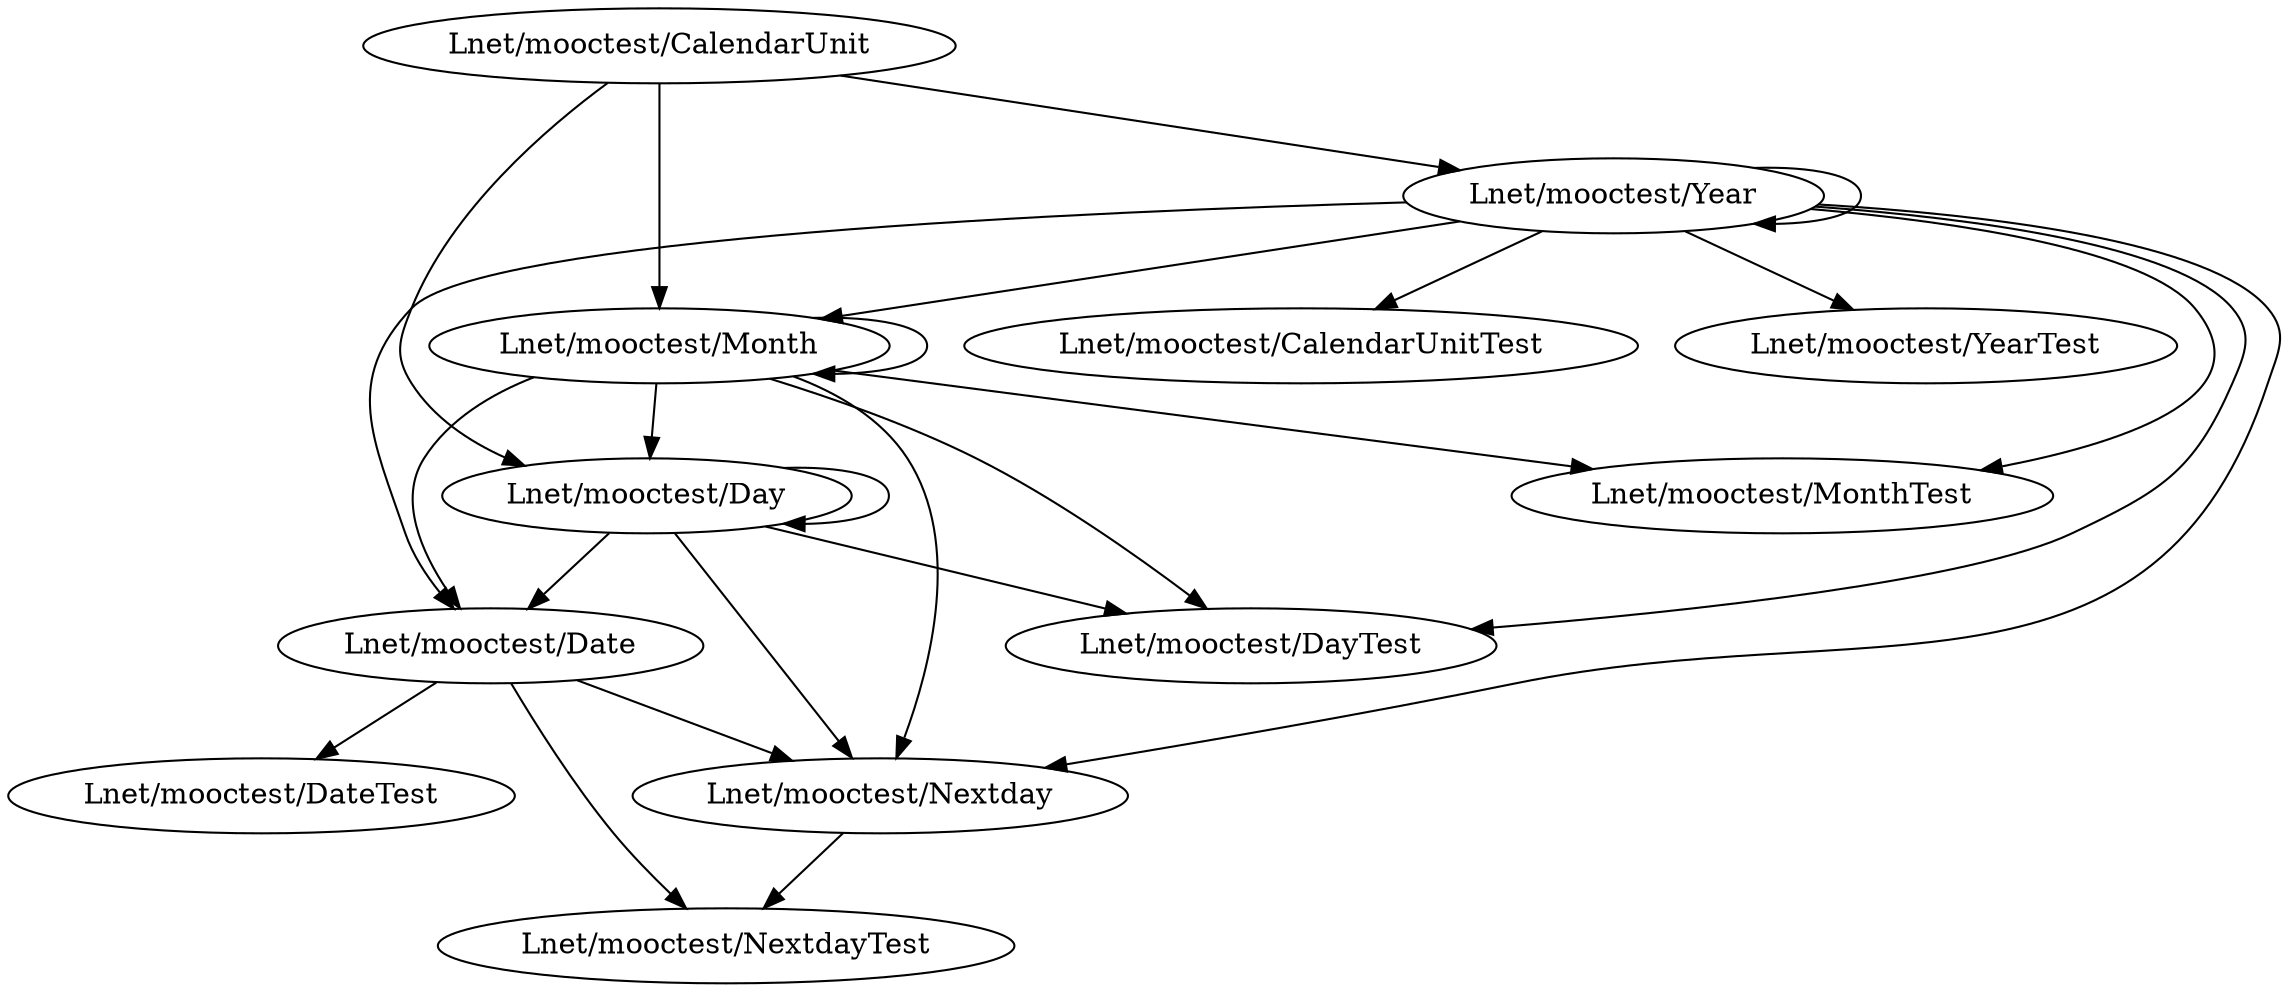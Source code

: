 digraph dependencies {
	"Lnet/mooctest/Year" -> "Lnet/mooctest/YearTest";
	"Lnet/mooctest/Year" -> "Lnet/mooctest/Date";
	"Lnet/mooctest/Year" -> "Lnet/mooctest/CalendarUnitTest";
	"Lnet/mooctest/Year" -> "Lnet/mooctest/Nextday";
	"Lnet/mooctest/Year" -> "Lnet/mooctest/Month";
	"Lnet/mooctest/Year" -> "Lnet/mooctest/Year";
	"Lnet/mooctest/Year" -> "Lnet/mooctest/MonthTest";
	"Lnet/mooctest/Year" -> "Lnet/mooctest/DayTest";
	"Lnet/mooctest/CalendarUnit" -> "Lnet/mooctest/Month";
	"Lnet/mooctest/CalendarUnit" -> "Lnet/mooctest/Year";
	"Lnet/mooctest/CalendarUnit" -> "Lnet/mooctest/Day";
	"Lnet/mooctest/Month" -> "Lnet/mooctest/Date";
	"Lnet/mooctest/Month" -> "Lnet/mooctest/Day";
	"Lnet/mooctest/Month" -> "Lnet/mooctest/MonthTest";
	"Lnet/mooctest/Month" -> "Lnet/mooctest/Month";
	"Lnet/mooctest/Month" -> "Lnet/mooctest/DayTest";
	"Lnet/mooctest/Month" -> "Lnet/mooctest/Nextday";
	"Lnet/mooctest/Day" -> "Lnet/mooctest/DayTest";
	"Lnet/mooctest/Day" -> "Lnet/mooctest/Day";
	"Lnet/mooctest/Day" -> "Lnet/mooctest/Nextday";
	"Lnet/mooctest/Day" -> "Lnet/mooctest/Date";
	"Lnet/mooctest/Date" -> "Lnet/mooctest/DateTest";
	"Lnet/mooctest/Date" -> "Lnet/mooctest/Nextday";
	"Lnet/mooctest/Date" -> "Lnet/mooctest/NextdayTest";
	"Lnet/mooctest/Nextday" -> "Lnet/mooctest/NextdayTest";
}